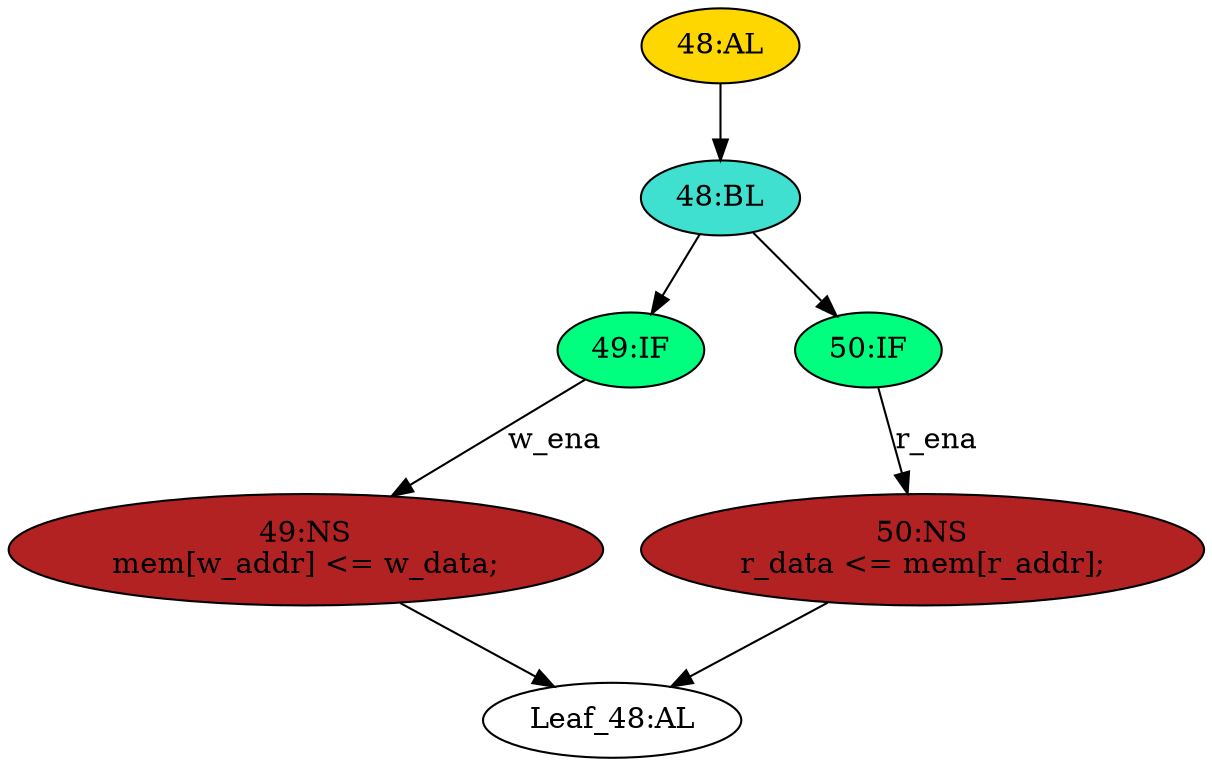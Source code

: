 strict digraph "" {
	node [label="\N"];
	"48:AL"	 [ast="<pyverilog.vparser.ast.Always object at 0x7f029fd60d90>",
		clk_sens=True,
		fillcolor=gold,
		label="48:AL",
		sens="['clk']",
		statements="[]",
		style=filled,
		typ=Always,
		use_var="['r_ena', 'mem', 'r_addr', 'w_data', 'w_ena']"];
	"48:BL"	 [ast="<pyverilog.vparser.ast.Block object at 0x7f029fd60f50>",
		fillcolor=turquoise,
		label="48:BL",
		statements="[]",
		style=filled,
		typ=Block];
	"48:AL" -> "48:BL"	 [cond="[]",
		lineno=None];
	"49:IF"	 [ast="<pyverilog.vparser.ast.IfStatement object at 0x7f029fd60f90>",
		fillcolor=springgreen,
		label="49:IF",
		statements="[]",
		style=filled,
		typ=IfStatement];
	"49:NS"	 [ast="<pyverilog.vparser.ast.NonblockingSubstitution object at 0x7f029fd83090>",
		fillcolor=firebrick,
		label="49:NS
mem[w_addr] <= w_data;",
		statements="[<pyverilog.vparser.ast.NonblockingSubstitution object at 0x7f029fd83090>]",
		style=filled,
		typ=NonblockingSubstitution];
	"49:IF" -> "49:NS"	 [cond="['w_ena']",
		label=w_ena,
		lineno=49];
	"Leaf_48:AL"	 [def_var="['mem', 'r_data']",
		label="Leaf_48:AL"];
	"49:NS" -> "Leaf_48:AL"	 [cond="[]",
		lineno=None];
	"50:IF"	 [ast="<pyverilog.vparser.ast.IfStatement object at 0x7f029fd832d0>",
		fillcolor=springgreen,
		label="50:IF",
		statements="[]",
		style=filled,
		typ=IfStatement];
	"50:NS"	 [ast="<pyverilog.vparser.ast.NonblockingSubstitution object at 0x7f029fd83310>",
		fillcolor=firebrick,
		label="50:NS
r_data <= mem[r_addr];",
		statements="[<pyverilog.vparser.ast.NonblockingSubstitution object at 0x7f029fd83310>]",
		style=filled,
		typ=NonblockingSubstitution];
	"50:IF" -> "50:NS"	 [cond="['r_ena']",
		label=r_ena,
		lineno=50];
	"48:BL" -> "49:IF"	 [cond="[]",
		lineno=None];
	"48:BL" -> "50:IF"	 [cond="[]",
		lineno=None];
	"50:NS" -> "Leaf_48:AL"	 [cond="[]",
		lineno=None];
}
